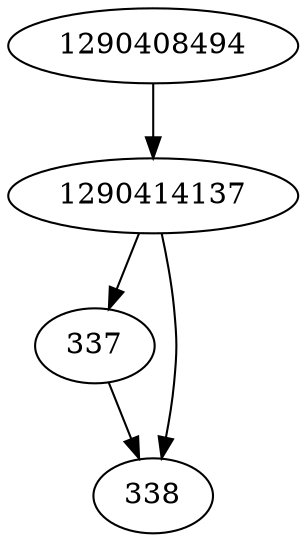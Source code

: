 strict digraph  {
337;
338;
1290408494;
1290414137;
337 -> 338;
1290408494 -> 1290414137;
1290414137 -> 337;
1290414137 -> 338;
}
